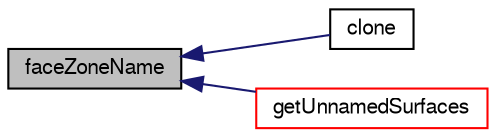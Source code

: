 digraph "faceZoneName"
{
  bgcolor="transparent";
  edge [fontname="FreeSans",fontsize="10",labelfontname="FreeSans",labelfontsize="10"];
  node [fontname="FreeSans",fontsize="10",shape=record];
  rankdir="LR";
  Node697 [label="faceZoneName",height=0.2,width=0.4,color="black", fillcolor="grey75", style="filled", fontcolor="black"];
  Node697 -> Node698 [dir="back",color="midnightblue",fontsize="10",style="solid",fontname="FreeSans"];
  Node698 [label="clone",height=0.2,width=0.4,color="black",URL="$a24690.html#ace7a4d9887de323c28253050da37448b",tooltip="Return clone. "];
  Node697 -> Node699 [dir="back",color="midnightblue",fontsize="10",style="solid",fontname="FreeSans"];
  Node699 [label="getUnnamedSurfaces",height=0.2,width=0.4,color="red",URL="$a24690.html#a1f8c08324d9ad320e759f30f23b2d151",tooltip="Get indices of unnamed surfaces (surfaces without faceZoneName) "];
}
